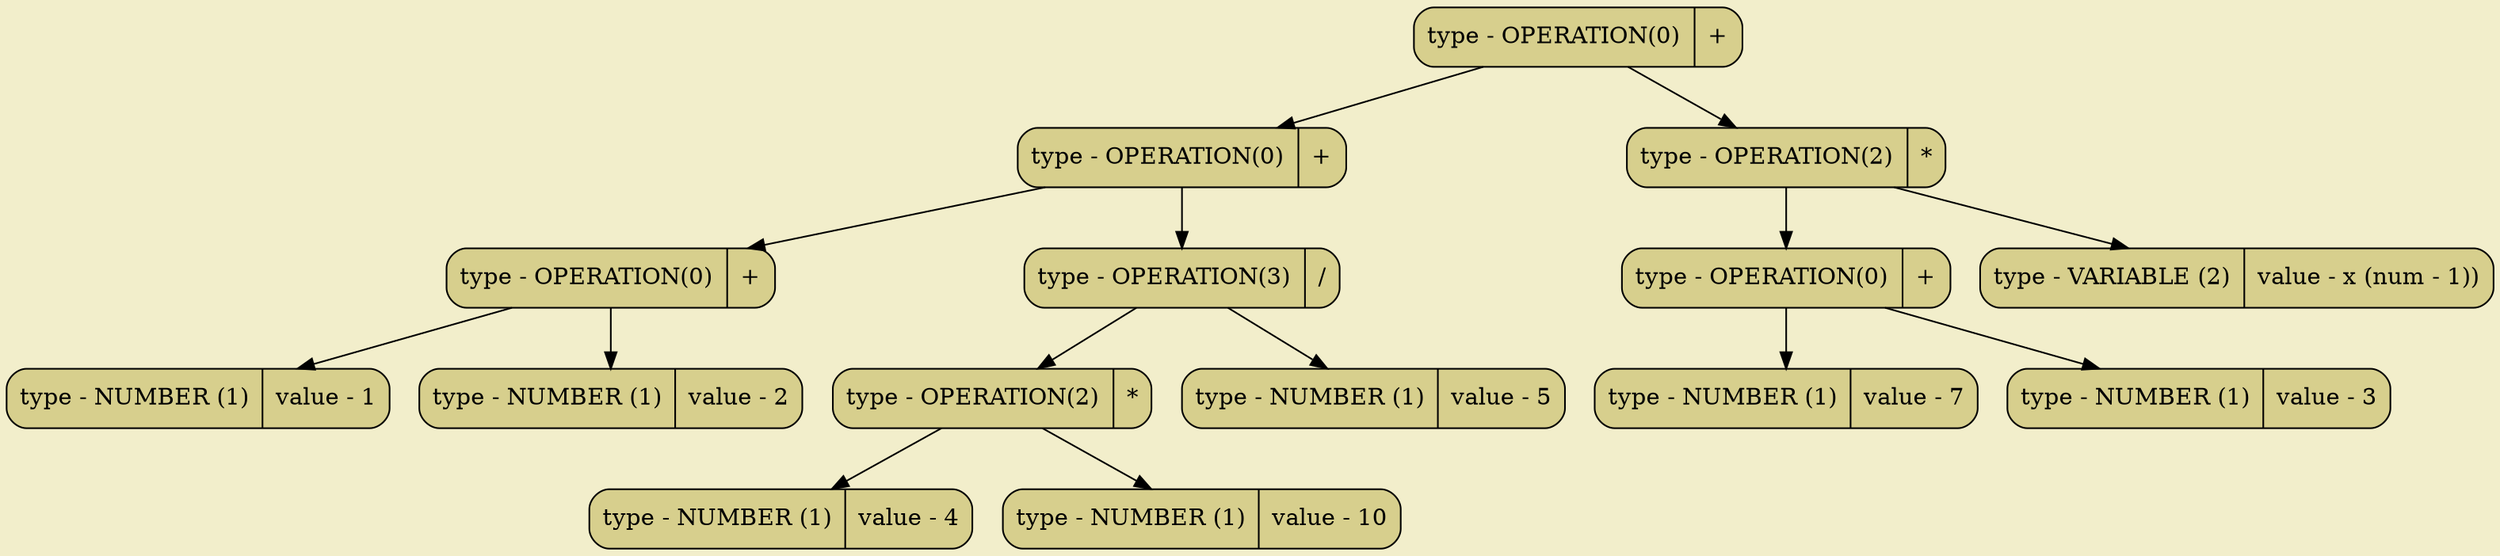 digraph
{
bgcolor="#F2EECB";
rankdir = TB;
POINT_0x587dad99f490[shape=Mrecord, label = "type - OPERATION(0) | +", style="filled",fillcolor="#D7CF8D"]
POINT_0x587dad99f8c0[shape=Mrecord, label = "type - OPERATION(0) | +", style="filled",fillcolor="#D7CF8D"]
POINT_0x587dad99f8e0[shape=Mrecord, label = "type - OPERATION(0) | +", style="filled",fillcolor="#D7CF8D"]
POINT_0x587dad99f900[shape=Mrecord, label = "type - NUMBER (1) | value - 1", style="filled",fillcolor="#D7CF8D"]
POINT_0x587dad99f920[shape=Mrecord, label = "type - NUMBER (1) | value - 2", style="filled",fillcolor="#D7CF8D"]
POINT_0x587dad99f940[shape=Mrecord, label = "type - OPERATION(3) | /", style="filled",fillcolor="#D7CF8D"]
POINT_0x587dad99f960[shape=Mrecord, label = "type - OPERATION(2) | *", style="filled",fillcolor="#D7CF8D"]
POINT_0x587dad99f980[shape=Mrecord, label = "type - NUMBER (1) | value - 4", style="filled",fillcolor="#D7CF8D"]
POINT_0x587dad99f9a0[shape=Mrecord, label = "type - NUMBER (1) | value - 10", style="filled",fillcolor="#D7CF8D"]
POINT_0x587dad99f9c0[shape=Mrecord, label = "type - NUMBER (1) | value - 5", style="filled",fillcolor="#D7CF8D"]
POINT_0x587dad99f9e0[shape=Mrecord, label = "type - OPERATION(2) | *", style="filled",fillcolor="#D7CF8D"]
POINT_0x587dad99fa00[shape=Mrecord, label = "type - OPERATION(0) | +", style="filled",fillcolor="#D7CF8D"]
POINT_0x587dad99fa20[shape=Mrecord, label = "type - NUMBER (1) | value - 7", style="filled",fillcolor="#D7CF8D"]
POINT_0x587dad99fa40[shape=Mrecord, label = "type - NUMBER (1) | value - 3", style="filled",fillcolor="#D7CF8D"]
POINT_0x587dad99fa60[shape=Mrecord, label = "type - VARIABLE (2) | value - x (num - 1))", style="filled",fillcolor="#D7CF8D"]
POINT_0x587dad99f490 -> POINT_0x587dad99f8c0
POINT_0x587dad99f490 -> POINT_0x587dad99f9e0
POINT_0x587dad99f8c0 -> POINT_0x587dad99f8e0
POINT_0x587dad99f8c0 -> POINT_0x587dad99f940
POINT_0x587dad99f8e0 -> POINT_0x587dad99f900
POINT_0x587dad99f8e0 -> POINT_0x587dad99f920
POINT_0x587dad99f940 -> POINT_0x587dad99f960
POINT_0x587dad99f940 -> POINT_0x587dad99f9c0
POINT_0x587dad99f960 -> POINT_0x587dad99f980
POINT_0x587dad99f960 -> POINT_0x587dad99f9a0
POINT_0x587dad99f9e0 -> POINT_0x587dad99fa00
POINT_0x587dad99f9e0 -> POINT_0x587dad99fa60
POINT_0x587dad99fa00 -> POINT_0x587dad99fa20
POINT_0x587dad99fa00 -> POINT_0x587dad99fa40
}

